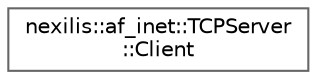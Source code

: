 digraph "Graphical Class Hierarchy"
{
 // LATEX_PDF_SIZE
  bgcolor="transparent";
  edge [fontname=Helvetica,fontsize=10,labelfontname=Helvetica,labelfontsize=10];
  node [fontname=Helvetica,fontsize=10,shape=box,height=0.2,width=0.4];
  rankdir="LR";
  Node0 [id="Node000000",label="nexilis::af_inet::TCPServer\l::Client",height=0.2,width=0.4,color="grey40", fillcolor="white", style="filled",URL="$d4/d41/classnexilis_1_1af__inet_1_1TCPServer_1_1Client.html",tooltip=" "];
}
